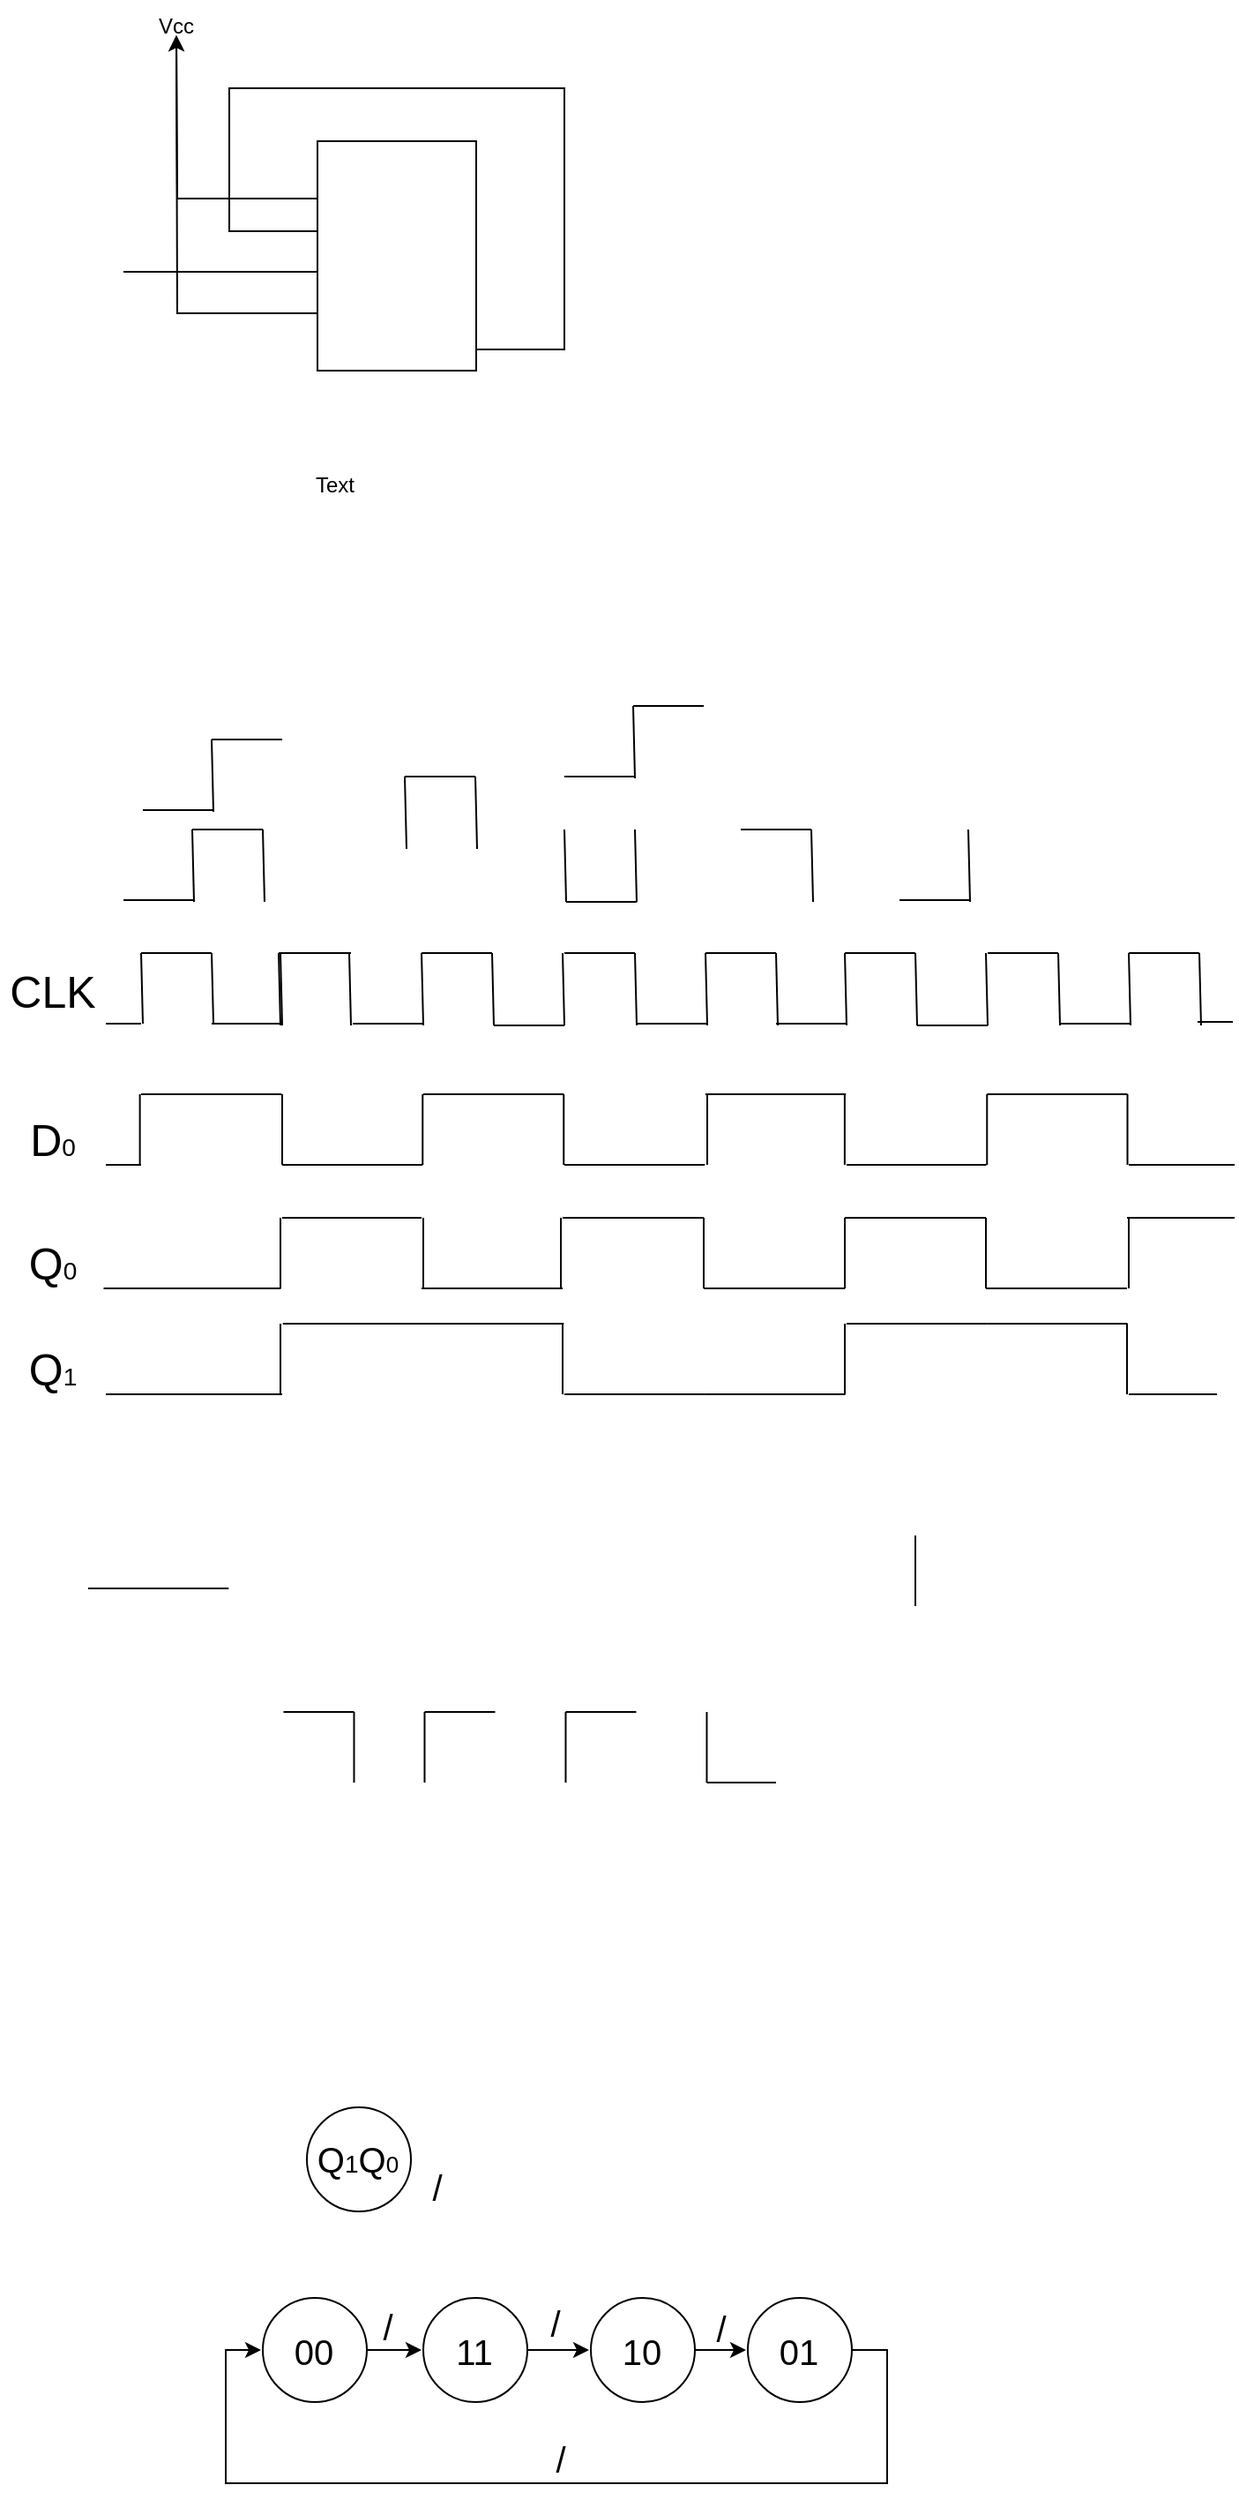 <mxfile version="22.1.4" type="device">
  <diagram name="第 1 页" id="xp-DR00jwhONTU3LRlZn">
    <mxGraphModel dx="873" dy="550" grid="0" gridSize="10" guides="0" tooltips="1" connect="1" arrows="1" fold="1" page="1" pageScale="1" pageWidth="3300" pageHeight="4681" math="0" shadow="0">
      <root>
        <mxCell id="0" />
        <mxCell id="1" parent="0" />
        <mxCell id="oi3orjpOED1Jghpx1w8p-5" style="edgeStyle=orthogonalEdgeStyle;rounded=0;orthogonalLoop=1;jettySize=auto;html=1;exitX=1;exitY=0.75;exitDx=0;exitDy=0;" edge="1" parent="1" source="oi3orjpOED1Jghpx1w8p-2">
          <mxGeometry relative="1" as="geometry">
            <mxPoint x="190" y="230" as="targetPoint" />
            <Array as="points">
              <mxPoint x="320" y="298" />
              <mxPoint x="320" y="150" />
              <mxPoint x="130" y="150" />
              <mxPoint x="130" y="231" />
            </Array>
          </mxGeometry>
        </mxCell>
        <mxCell id="oi3orjpOED1Jghpx1w8p-6" style="edgeStyle=orthogonalEdgeStyle;rounded=0;orthogonalLoop=1;jettySize=auto;html=1;exitX=0;exitY=0.25;exitDx=0;exitDy=0;" edge="1" parent="1" source="oi3orjpOED1Jghpx1w8p-2">
          <mxGeometry relative="1" as="geometry">
            <mxPoint x="100" y="120" as="targetPoint" />
          </mxGeometry>
        </mxCell>
        <mxCell id="oi3orjpOED1Jghpx1w8p-7" style="edgeStyle=orthogonalEdgeStyle;rounded=0;orthogonalLoop=1;jettySize=auto;html=1;exitX=0;exitY=0.75;exitDx=0;exitDy=0;" edge="1" parent="1" source="oi3orjpOED1Jghpx1w8p-2">
          <mxGeometry relative="1" as="geometry">
            <mxPoint x="100" y="120" as="targetPoint" />
          </mxGeometry>
        </mxCell>
        <mxCell id="oi3orjpOED1Jghpx1w8p-2" value="" style="rounded=0;whiteSpace=wrap;html=1;" vertex="1" parent="1">
          <mxGeometry x="180" y="180" width="90" height="130" as="geometry" />
        </mxCell>
        <mxCell id="oi3orjpOED1Jghpx1w8p-8" value="" style="endArrow=none;html=1;rounded=0;" edge="1" parent="1">
          <mxGeometry width="50" height="50" relative="1" as="geometry">
            <mxPoint x="70" y="254" as="sourcePoint" />
            <mxPoint x="180" y="254" as="targetPoint" />
          </mxGeometry>
        </mxCell>
        <mxCell id="oi3orjpOED1Jghpx1w8p-9" value="Vcc" style="text;html=1;strokeColor=none;fillColor=none;align=center;verticalAlign=middle;whiteSpace=wrap;rounded=0;" vertex="1" parent="1">
          <mxGeometry x="70" y="100" width="60" height="30" as="geometry" />
        </mxCell>
        <mxCell id="oi3orjpOED1Jghpx1w8p-10" value="Text" style="text;html=1;strokeColor=none;fillColor=none;align=center;verticalAlign=middle;whiteSpace=wrap;rounded=0;" vertex="1" parent="1">
          <mxGeometry x="160" y="360" width="60" height="30" as="geometry" />
        </mxCell>
        <mxCell id="oi3orjpOED1Jghpx1w8p-11" value="" style="endArrow=none;html=1;rounded=0;" edge="1" parent="1">
          <mxGeometry width="50" height="50" relative="1" as="geometry">
            <mxPoint x="70" y="610" as="sourcePoint" />
            <mxPoint x="110" y="610" as="targetPoint" />
          </mxGeometry>
        </mxCell>
        <mxCell id="oi3orjpOED1Jghpx1w8p-12" value="" style="endArrow=none;html=1;rounded=0;" edge="1" parent="1">
          <mxGeometry width="50" height="50" relative="1" as="geometry">
            <mxPoint x="109" y="570" as="sourcePoint" />
            <mxPoint x="149" y="570" as="targetPoint" />
          </mxGeometry>
        </mxCell>
        <mxCell id="oi3orjpOED1Jghpx1w8p-13" value="" style="endArrow=none;html=1;rounded=0;" edge="1" parent="1">
          <mxGeometry width="50" height="50" relative="1" as="geometry">
            <mxPoint x="109" y="570" as="sourcePoint" />
            <mxPoint x="110" y="611" as="targetPoint" />
          </mxGeometry>
        </mxCell>
        <mxCell id="oi3orjpOED1Jghpx1w8p-14" value="" style="endArrow=none;html=1;rounded=0;" edge="1" parent="1">
          <mxGeometry width="50" height="50" relative="1" as="geometry">
            <mxPoint x="81" y="559" as="sourcePoint" />
            <mxPoint x="121" y="559" as="targetPoint" />
          </mxGeometry>
        </mxCell>
        <mxCell id="oi3orjpOED1Jghpx1w8p-15" value="" style="endArrow=none;html=1;rounded=0;" edge="1" parent="1">
          <mxGeometry width="50" height="50" relative="1" as="geometry">
            <mxPoint x="120" y="519" as="sourcePoint" />
            <mxPoint x="160" y="519" as="targetPoint" />
          </mxGeometry>
        </mxCell>
        <mxCell id="oi3orjpOED1Jghpx1w8p-16" value="" style="endArrow=none;html=1;rounded=0;" edge="1" parent="1">
          <mxGeometry width="50" height="50" relative="1" as="geometry">
            <mxPoint x="120" y="519" as="sourcePoint" />
            <mxPoint x="121" y="560" as="targetPoint" />
          </mxGeometry>
        </mxCell>
        <mxCell id="oi3orjpOED1Jghpx1w8p-20" value="" style="group" vertex="1" connectable="0" parent="1">
          <mxGeometry x="120" y="640" width="79" height="41" as="geometry" />
        </mxCell>
        <mxCell id="oi3orjpOED1Jghpx1w8p-17" value="" style="endArrow=none;html=1;rounded=0;" edge="1" parent="oi3orjpOED1Jghpx1w8p-20">
          <mxGeometry width="50" height="50" relative="1" as="geometry">
            <mxPoint y="40" as="sourcePoint" />
            <mxPoint x="40" y="40" as="targetPoint" />
          </mxGeometry>
        </mxCell>
        <mxCell id="oi3orjpOED1Jghpx1w8p-18" value="" style="endArrow=none;html=1;rounded=0;" edge="1" parent="oi3orjpOED1Jghpx1w8p-20">
          <mxGeometry width="50" height="50" relative="1" as="geometry">
            <mxPoint x="39" as="sourcePoint" />
            <mxPoint x="79" as="targetPoint" />
          </mxGeometry>
        </mxCell>
        <mxCell id="oi3orjpOED1Jghpx1w8p-19" value="" style="endArrow=none;html=1;rounded=0;" edge="1" parent="oi3orjpOED1Jghpx1w8p-20">
          <mxGeometry width="50" height="50" relative="1" as="geometry">
            <mxPoint x="39" as="sourcePoint" />
            <mxPoint x="40" y="41" as="targetPoint" />
          </mxGeometry>
        </mxCell>
        <mxCell id="oi3orjpOED1Jghpx1w8p-29" value="" style="group" vertex="1" connectable="0" parent="oi3orjpOED1Jghpx1w8p-20">
          <mxGeometry x="38" width="41" height="41" as="geometry" />
        </mxCell>
        <mxCell id="oi3orjpOED1Jghpx1w8p-26" value="" style="endArrow=none;html=1;rounded=0;" edge="1" parent="oi3orjpOED1Jghpx1w8p-29">
          <mxGeometry width="50" height="50" relative="1" as="geometry">
            <mxPoint as="sourcePoint" />
            <mxPoint x="40" as="targetPoint" />
          </mxGeometry>
        </mxCell>
        <mxCell id="oi3orjpOED1Jghpx1w8p-27" value="" style="endArrow=none;html=1;rounded=0;" edge="1" parent="oi3orjpOED1Jghpx1w8p-29">
          <mxGeometry width="50" height="50" relative="1" as="geometry">
            <mxPoint as="sourcePoint" />
            <mxPoint x="1" y="41" as="targetPoint" />
          </mxGeometry>
        </mxCell>
        <mxCell id="oi3orjpOED1Jghpx1w8p-28" value="" style="endArrow=none;html=1;rounded=0;" edge="1" parent="oi3orjpOED1Jghpx1w8p-29">
          <mxGeometry width="50" height="50" relative="1" as="geometry">
            <mxPoint x="40" as="sourcePoint" />
            <mxPoint x="41" y="41" as="targetPoint" />
          </mxGeometry>
        </mxCell>
        <mxCell id="oi3orjpOED1Jghpx1w8p-21" value="" style="group" vertex="1" connectable="0" parent="1">
          <mxGeometry x="320" y="500" width="79" height="41" as="geometry" />
        </mxCell>
        <mxCell id="oi3orjpOED1Jghpx1w8p-22" value="" style="endArrow=none;html=1;rounded=0;" edge="1" parent="oi3orjpOED1Jghpx1w8p-21">
          <mxGeometry width="50" height="50" relative="1" as="geometry">
            <mxPoint y="40" as="sourcePoint" />
            <mxPoint x="40" y="40" as="targetPoint" />
          </mxGeometry>
        </mxCell>
        <mxCell id="oi3orjpOED1Jghpx1w8p-23" value="" style="endArrow=none;html=1;rounded=0;" edge="1" parent="oi3orjpOED1Jghpx1w8p-21">
          <mxGeometry width="50" height="50" relative="1" as="geometry">
            <mxPoint x="39" as="sourcePoint" />
            <mxPoint x="79" as="targetPoint" />
          </mxGeometry>
        </mxCell>
        <mxCell id="oi3orjpOED1Jghpx1w8p-24" value="" style="endArrow=none;html=1;rounded=0;" edge="1" parent="oi3orjpOED1Jghpx1w8p-21">
          <mxGeometry width="50" height="50" relative="1" as="geometry">
            <mxPoint x="39" as="sourcePoint" />
            <mxPoint x="40" y="41" as="targetPoint" />
          </mxGeometry>
        </mxCell>
        <mxCell id="oi3orjpOED1Jghpx1w8p-25" value="" style="endArrow=none;html=1;rounded=0;" edge="1" parent="1">
          <mxGeometry width="50" height="50" relative="1" as="geometry">
            <mxPoint x="149" y="570" as="sourcePoint" />
            <mxPoint x="150" y="611" as="targetPoint" />
          </mxGeometry>
        </mxCell>
        <mxCell id="oi3orjpOED1Jghpx1w8p-33" value="" style="group" vertex="1" connectable="0" parent="1">
          <mxGeometry x="229.5" y="540" width="41" height="41" as="geometry" />
        </mxCell>
        <mxCell id="oi3orjpOED1Jghpx1w8p-30" value="" style="endArrow=none;html=1;rounded=0;" edge="1" parent="oi3orjpOED1Jghpx1w8p-33">
          <mxGeometry width="50" height="50" relative="1" as="geometry">
            <mxPoint as="sourcePoint" />
            <mxPoint x="40" as="targetPoint" />
          </mxGeometry>
        </mxCell>
        <mxCell id="oi3orjpOED1Jghpx1w8p-31" value="" style="endArrow=none;html=1;rounded=0;" edge="1" parent="oi3orjpOED1Jghpx1w8p-33">
          <mxGeometry width="50" height="50" relative="1" as="geometry">
            <mxPoint as="sourcePoint" />
            <mxPoint x="1" y="41" as="targetPoint" />
          </mxGeometry>
        </mxCell>
        <mxCell id="oi3orjpOED1Jghpx1w8p-32" value="" style="endArrow=none;html=1;rounded=0;" edge="1" parent="oi3orjpOED1Jghpx1w8p-33">
          <mxGeometry width="50" height="50" relative="1" as="geometry">
            <mxPoint x="40" as="sourcePoint" />
            <mxPoint x="41" y="41" as="targetPoint" />
          </mxGeometry>
        </mxCell>
        <mxCell id="oi3orjpOED1Jghpx1w8p-34" value="" style="group;rotation=-180;" vertex="1" connectable="0" parent="1">
          <mxGeometry x="320" y="570" width="41" height="41" as="geometry" />
        </mxCell>
        <mxCell id="oi3orjpOED1Jghpx1w8p-35" value="" style="endArrow=none;html=1;rounded=0;" edge="1" parent="oi3orjpOED1Jghpx1w8p-34">
          <mxGeometry width="50" height="50" relative="1" as="geometry">
            <mxPoint x="41" y="41" as="sourcePoint" />
            <mxPoint x="1" y="41" as="targetPoint" />
          </mxGeometry>
        </mxCell>
        <mxCell id="oi3orjpOED1Jghpx1w8p-36" value="" style="endArrow=none;html=1;rounded=0;" edge="1" parent="oi3orjpOED1Jghpx1w8p-34">
          <mxGeometry width="50" height="50" relative="1" as="geometry">
            <mxPoint x="41" y="41" as="sourcePoint" />
            <mxPoint x="40" as="targetPoint" />
          </mxGeometry>
        </mxCell>
        <mxCell id="oi3orjpOED1Jghpx1w8p-37" value="" style="endArrow=none;html=1;rounded=0;" edge="1" parent="oi3orjpOED1Jghpx1w8p-34">
          <mxGeometry width="50" height="50" relative="1" as="geometry">
            <mxPoint x="1" y="41" as="sourcePoint" />
            <mxPoint as="targetPoint" />
          </mxGeometry>
        </mxCell>
        <mxCell id="oi3orjpOED1Jghpx1w8p-38" value="" style="group" vertex="1" connectable="0" parent="1">
          <mxGeometry x="200" y="640" width="79" height="41" as="geometry" />
        </mxCell>
        <mxCell id="oi3orjpOED1Jghpx1w8p-39" value="" style="endArrow=none;html=1;rounded=0;" edge="1" parent="oi3orjpOED1Jghpx1w8p-38">
          <mxGeometry width="50" height="50" relative="1" as="geometry">
            <mxPoint y="40" as="sourcePoint" />
            <mxPoint x="40" y="40" as="targetPoint" />
          </mxGeometry>
        </mxCell>
        <mxCell id="oi3orjpOED1Jghpx1w8p-40" value="" style="endArrow=none;html=1;rounded=0;" edge="1" parent="oi3orjpOED1Jghpx1w8p-38">
          <mxGeometry width="50" height="50" relative="1" as="geometry">
            <mxPoint x="39" as="sourcePoint" />
            <mxPoint x="79" as="targetPoint" />
          </mxGeometry>
        </mxCell>
        <mxCell id="oi3orjpOED1Jghpx1w8p-41" value="" style="endArrow=none;html=1;rounded=0;" edge="1" parent="oi3orjpOED1Jghpx1w8p-38">
          <mxGeometry width="50" height="50" relative="1" as="geometry">
            <mxPoint x="39" as="sourcePoint" />
            <mxPoint x="40" y="41" as="targetPoint" />
          </mxGeometry>
        </mxCell>
        <mxCell id="oi3orjpOED1Jghpx1w8p-42" value="" style="group;rotation=-180;" vertex="1" connectable="0" parent="1">
          <mxGeometry x="279" y="640" width="41" height="41" as="geometry" />
        </mxCell>
        <mxCell id="oi3orjpOED1Jghpx1w8p-43" value="" style="endArrow=none;html=1;rounded=0;" edge="1" parent="oi3orjpOED1Jghpx1w8p-42">
          <mxGeometry width="50" height="50" relative="1" as="geometry">
            <mxPoint x="41" y="41" as="sourcePoint" />
            <mxPoint x="1" y="41" as="targetPoint" />
          </mxGeometry>
        </mxCell>
        <mxCell id="oi3orjpOED1Jghpx1w8p-44" value="" style="endArrow=none;html=1;rounded=0;" edge="1" parent="oi3orjpOED1Jghpx1w8p-42">
          <mxGeometry width="50" height="50" relative="1" as="geometry">
            <mxPoint x="41" y="41" as="sourcePoint" />
            <mxPoint x="40" as="targetPoint" />
          </mxGeometry>
        </mxCell>
        <mxCell id="oi3orjpOED1Jghpx1w8p-45" value="" style="endArrow=none;html=1;rounded=0;" edge="1" parent="oi3orjpOED1Jghpx1w8p-42">
          <mxGeometry width="50" height="50" relative="1" as="geometry">
            <mxPoint x="1" y="41" as="sourcePoint" />
            <mxPoint as="targetPoint" />
          </mxGeometry>
        </mxCell>
        <mxCell id="oi3orjpOED1Jghpx1w8p-48" value="" style="group" vertex="1" connectable="0" parent="1">
          <mxGeometry x="420" y="570" width="41" height="41" as="geometry" />
        </mxCell>
        <mxCell id="oi3orjpOED1Jghpx1w8p-46" value="" style="endArrow=none;html=1;rounded=0;" edge="1" parent="oi3orjpOED1Jghpx1w8p-48">
          <mxGeometry width="50" height="50" relative="1" as="geometry">
            <mxPoint as="sourcePoint" />
            <mxPoint x="40" as="targetPoint" />
          </mxGeometry>
        </mxCell>
        <mxCell id="oi3orjpOED1Jghpx1w8p-47" value="" style="endArrow=none;html=1;rounded=0;" edge="1" parent="oi3orjpOED1Jghpx1w8p-48">
          <mxGeometry width="50" height="50" relative="1" as="geometry">
            <mxPoint x="40" as="sourcePoint" />
            <mxPoint x="41" y="41" as="targetPoint" />
          </mxGeometry>
        </mxCell>
        <mxCell id="oi3orjpOED1Jghpx1w8p-49" value="" style="group" vertex="1" connectable="0" parent="1">
          <mxGeometry x="320" y="640" width="41" height="41" as="geometry" />
        </mxCell>
        <mxCell id="oi3orjpOED1Jghpx1w8p-50" value="" style="endArrow=none;html=1;rounded=0;" edge="1" parent="oi3orjpOED1Jghpx1w8p-49">
          <mxGeometry width="50" height="50" relative="1" as="geometry">
            <mxPoint as="sourcePoint" />
            <mxPoint x="40" as="targetPoint" />
          </mxGeometry>
        </mxCell>
        <mxCell id="oi3orjpOED1Jghpx1w8p-51" value="" style="endArrow=none;html=1;rounded=0;" edge="1" parent="oi3orjpOED1Jghpx1w8p-49">
          <mxGeometry width="50" height="50" relative="1" as="geometry">
            <mxPoint x="40" as="sourcePoint" />
            <mxPoint x="41" y="41" as="targetPoint" />
          </mxGeometry>
        </mxCell>
        <mxCell id="oi3orjpOED1Jghpx1w8p-54" value="" style="group" vertex="1" connectable="0" parent="1">
          <mxGeometry x="361" y="640" width="40" height="41" as="geometry" />
        </mxCell>
        <mxCell id="oi3orjpOED1Jghpx1w8p-52" value="" style="endArrow=none;html=1;rounded=0;" edge="1" parent="oi3orjpOED1Jghpx1w8p-54">
          <mxGeometry width="50" height="50" relative="1" as="geometry">
            <mxPoint y="40" as="sourcePoint" />
            <mxPoint x="40" y="40" as="targetPoint" />
          </mxGeometry>
        </mxCell>
        <mxCell id="oi3orjpOED1Jghpx1w8p-53" value="" style="endArrow=none;html=1;rounded=0;" edge="1" parent="oi3orjpOED1Jghpx1w8p-54">
          <mxGeometry width="50" height="50" relative="1" as="geometry">
            <mxPoint x="39" as="sourcePoint" />
            <mxPoint x="40" y="41" as="targetPoint" />
          </mxGeometry>
        </mxCell>
        <mxCell id="oi3orjpOED1Jghpx1w8p-55" value="" style="group" vertex="1" connectable="0" parent="1">
          <mxGeometry x="510" y="570" width="40" height="41" as="geometry" />
        </mxCell>
        <mxCell id="oi3orjpOED1Jghpx1w8p-56" value="" style="endArrow=none;html=1;rounded=0;" edge="1" parent="oi3orjpOED1Jghpx1w8p-55">
          <mxGeometry width="50" height="50" relative="1" as="geometry">
            <mxPoint y="40" as="sourcePoint" />
            <mxPoint x="40" y="40" as="targetPoint" />
          </mxGeometry>
        </mxCell>
        <mxCell id="oi3orjpOED1Jghpx1w8p-57" value="" style="endArrow=none;html=1;rounded=0;" edge="1" parent="oi3orjpOED1Jghpx1w8p-55">
          <mxGeometry width="50" height="50" relative="1" as="geometry">
            <mxPoint x="39" as="sourcePoint" />
            <mxPoint x="40" y="41" as="targetPoint" />
          </mxGeometry>
        </mxCell>
        <mxCell id="oi3orjpOED1Jghpx1w8p-58" value="" style="group" vertex="1" connectable="0" parent="1">
          <mxGeometry x="440" y="640" width="79" height="41" as="geometry" />
        </mxCell>
        <mxCell id="oi3orjpOED1Jghpx1w8p-59" value="" style="endArrow=none;html=1;rounded=0;" edge="1" parent="oi3orjpOED1Jghpx1w8p-58">
          <mxGeometry width="50" height="50" relative="1" as="geometry">
            <mxPoint y="40" as="sourcePoint" />
            <mxPoint x="40" y="40" as="targetPoint" />
          </mxGeometry>
        </mxCell>
        <mxCell id="oi3orjpOED1Jghpx1w8p-60" value="" style="endArrow=none;html=1;rounded=0;" edge="1" parent="oi3orjpOED1Jghpx1w8p-58">
          <mxGeometry width="50" height="50" relative="1" as="geometry">
            <mxPoint x="39" as="sourcePoint" />
            <mxPoint x="79" as="targetPoint" />
          </mxGeometry>
        </mxCell>
        <mxCell id="oi3orjpOED1Jghpx1w8p-61" value="" style="endArrow=none;html=1;rounded=0;" edge="1" parent="oi3orjpOED1Jghpx1w8p-58">
          <mxGeometry width="50" height="50" relative="1" as="geometry">
            <mxPoint x="39" as="sourcePoint" />
            <mxPoint x="40" y="41" as="targetPoint" />
          </mxGeometry>
        </mxCell>
        <mxCell id="oi3orjpOED1Jghpx1w8p-62" value="" style="group;rotation=-180;" vertex="1" connectable="0" parent="1">
          <mxGeometry x="519" y="640" width="41" height="41" as="geometry" />
        </mxCell>
        <mxCell id="oi3orjpOED1Jghpx1w8p-63" value="" style="endArrow=none;html=1;rounded=0;" edge="1" parent="oi3orjpOED1Jghpx1w8p-62">
          <mxGeometry width="50" height="50" relative="1" as="geometry">
            <mxPoint x="41" y="41" as="sourcePoint" />
            <mxPoint x="1" y="41" as="targetPoint" />
          </mxGeometry>
        </mxCell>
        <mxCell id="oi3orjpOED1Jghpx1w8p-64" value="" style="endArrow=none;html=1;rounded=0;" edge="1" parent="oi3orjpOED1Jghpx1w8p-62">
          <mxGeometry width="50" height="50" relative="1" as="geometry">
            <mxPoint x="41" y="41" as="sourcePoint" />
            <mxPoint x="40" as="targetPoint" />
          </mxGeometry>
        </mxCell>
        <mxCell id="oi3orjpOED1Jghpx1w8p-65" value="" style="endArrow=none;html=1;rounded=0;" edge="1" parent="oi3orjpOED1Jghpx1w8p-62">
          <mxGeometry width="50" height="50" relative="1" as="geometry">
            <mxPoint x="1" y="41" as="sourcePoint" />
            <mxPoint as="targetPoint" />
          </mxGeometry>
        </mxCell>
        <mxCell id="oi3orjpOED1Jghpx1w8p-66" value="" style="group" vertex="1" connectable="0" parent="1">
          <mxGeometry x="560" y="640" width="41" height="41" as="geometry" />
        </mxCell>
        <mxCell id="oi3orjpOED1Jghpx1w8p-67" value="" style="endArrow=none;html=1;rounded=0;" edge="1" parent="oi3orjpOED1Jghpx1w8p-66">
          <mxGeometry width="50" height="50" relative="1" as="geometry">
            <mxPoint as="sourcePoint" />
            <mxPoint x="40" as="targetPoint" />
          </mxGeometry>
        </mxCell>
        <mxCell id="oi3orjpOED1Jghpx1w8p-68" value="" style="endArrow=none;html=1;rounded=0;" edge="1" parent="oi3orjpOED1Jghpx1w8p-66">
          <mxGeometry width="50" height="50" relative="1" as="geometry">
            <mxPoint x="40" as="sourcePoint" />
            <mxPoint x="41" y="41" as="targetPoint" />
          </mxGeometry>
        </mxCell>
        <mxCell id="oi3orjpOED1Jghpx1w8p-69" value="" style="group" vertex="1" connectable="0" parent="1">
          <mxGeometry x="601" y="640" width="40" height="41" as="geometry" />
        </mxCell>
        <mxCell id="oi3orjpOED1Jghpx1w8p-70" value="" style="endArrow=none;html=1;rounded=0;" edge="1" parent="oi3orjpOED1Jghpx1w8p-69">
          <mxGeometry width="50" height="50" relative="1" as="geometry">
            <mxPoint y="40" as="sourcePoint" />
            <mxPoint x="40" y="40" as="targetPoint" />
          </mxGeometry>
        </mxCell>
        <mxCell id="oi3orjpOED1Jghpx1w8p-71" value="" style="endArrow=none;html=1;rounded=0;" edge="1" parent="oi3orjpOED1Jghpx1w8p-69">
          <mxGeometry width="50" height="50" relative="1" as="geometry">
            <mxPoint x="39" as="sourcePoint" />
            <mxPoint x="40" y="41" as="targetPoint" />
          </mxGeometry>
        </mxCell>
        <mxCell id="oi3orjpOED1Jghpx1w8p-72" value="" style="group" vertex="1" connectable="0" parent="1">
          <mxGeometry x="400" y="640" width="41" height="41" as="geometry" />
        </mxCell>
        <mxCell id="oi3orjpOED1Jghpx1w8p-73" value="" style="endArrow=none;html=1;rounded=0;" edge="1" parent="oi3orjpOED1Jghpx1w8p-72">
          <mxGeometry width="50" height="50" relative="1" as="geometry">
            <mxPoint as="sourcePoint" />
            <mxPoint x="40" as="targetPoint" />
          </mxGeometry>
        </mxCell>
        <mxCell id="oi3orjpOED1Jghpx1w8p-74" value="" style="endArrow=none;html=1;rounded=0;" edge="1" parent="oi3orjpOED1Jghpx1w8p-72">
          <mxGeometry width="50" height="50" relative="1" as="geometry">
            <mxPoint x="40" as="sourcePoint" />
            <mxPoint x="41" y="41" as="targetPoint" />
          </mxGeometry>
        </mxCell>
        <mxCell id="oi3orjpOED1Jghpx1w8p-75" value="" style="group" vertex="1" connectable="0" parent="1">
          <mxGeometry x="80" y="640" width="41" height="40" as="geometry" />
        </mxCell>
        <mxCell id="oi3orjpOED1Jghpx1w8p-76" value="" style="endArrow=none;html=1;rounded=0;" edge="1" parent="oi3orjpOED1Jghpx1w8p-75">
          <mxGeometry width="50" height="50" relative="1" as="geometry">
            <mxPoint as="sourcePoint" />
            <mxPoint x="40" as="targetPoint" />
          </mxGeometry>
        </mxCell>
        <mxCell id="oi3orjpOED1Jghpx1w8p-77" value="" style="endArrow=none;html=1;rounded=0;" edge="1" parent="oi3orjpOED1Jghpx1w8p-75">
          <mxGeometry width="50" height="50" relative="1" as="geometry">
            <mxPoint as="sourcePoint" />
            <mxPoint x="1" y="40" as="targetPoint" />
          </mxGeometry>
        </mxCell>
        <mxCell id="oi3orjpOED1Jghpx1w8p-78" value="" style="endArrow=none;html=1;rounded=0;" edge="1" parent="oi3orjpOED1Jghpx1w8p-75">
          <mxGeometry width="50" height="50" relative="1" as="geometry">
            <mxPoint x="40" as="sourcePoint" />
            <mxPoint x="41" y="40" as="targetPoint" />
          </mxGeometry>
        </mxCell>
        <mxCell id="oi3orjpOED1Jghpx1w8p-79" value="" style="group" vertex="1" connectable="0" parent="1">
          <mxGeometry x="640" y="640" width="41" height="41" as="geometry" />
        </mxCell>
        <mxCell id="oi3orjpOED1Jghpx1w8p-80" value="" style="endArrow=none;html=1;rounded=0;" edge="1" parent="oi3orjpOED1Jghpx1w8p-79">
          <mxGeometry width="50" height="50" relative="1" as="geometry">
            <mxPoint as="sourcePoint" />
            <mxPoint x="40" as="targetPoint" />
          </mxGeometry>
        </mxCell>
        <mxCell id="oi3orjpOED1Jghpx1w8p-81" value="" style="endArrow=none;html=1;rounded=0;" edge="1" parent="oi3orjpOED1Jghpx1w8p-79">
          <mxGeometry width="50" height="50" relative="1" as="geometry">
            <mxPoint x="40" as="sourcePoint" />
            <mxPoint x="41" y="41" as="targetPoint" />
          </mxGeometry>
        </mxCell>
        <mxCell id="oi3orjpOED1Jghpx1w8p-82" value="" style="endArrow=none;html=1;rounded=0;" edge="1" parent="1">
          <mxGeometry width="50" height="50" relative="1" as="geometry">
            <mxPoint x="60" y="680" as="sourcePoint" />
            <mxPoint x="80" y="680" as="targetPoint" />
          </mxGeometry>
        </mxCell>
        <mxCell id="oi3orjpOED1Jghpx1w8p-83" value="" style="endArrow=none;html=1;rounded=0;" edge="1" parent="1">
          <mxGeometry width="50" height="50" relative="1" as="geometry">
            <mxPoint x="160.74" y="1070" as="sourcePoint" />
            <mxPoint x="200.74" y="1070" as="targetPoint" />
          </mxGeometry>
        </mxCell>
        <mxCell id="oi3orjpOED1Jghpx1w8p-84" value="" style="endArrow=none;html=1;rounded=0;" edge="1" parent="1">
          <mxGeometry width="50" height="50" relative="1" as="geometry">
            <mxPoint x="240.74" y="1070" as="sourcePoint" />
            <mxPoint x="280.74" y="1070" as="targetPoint" />
          </mxGeometry>
        </mxCell>
        <mxCell id="oi3orjpOED1Jghpx1w8p-85" value="" style="endArrow=none;html=1;rounded=0;" edge="1" parent="1">
          <mxGeometry width="50" height="50" relative="1" as="geometry">
            <mxPoint x="320.74" y="1070" as="sourcePoint" />
            <mxPoint x="360.74" y="1070" as="targetPoint" />
          </mxGeometry>
        </mxCell>
        <mxCell id="oi3orjpOED1Jghpx1w8p-86" value="" style="endArrow=none;html=1;rounded=0;" edge="1" parent="1">
          <mxGeometry width="50" height="50" relative="1" as="geometry">
            <mxPoint x="400.74" y="1070" as="sourcePoint" />
            <mxPoint x="400.74" y="1110" as="targetPoint" />
          </mxGeometry>
        </mxCell>
        <mxCell id="oi3orjpOED1Jghpx1w8p-87" value="" style="endArrow=none;html=1;rounded=0;" edge="1" parent="1">
          <mxGeometry width="50" height="50" relative="1" as="geometry">
            <mxPoint x="320.74" y="1070" as="sourcePoint" />
            <mxPoint x="320.74" y="1110" as="targetPoint" />
          </mxGeometry>
        </mxCell>
        <mxCell id="oi3orjpOED1Jghpx1w8p-88" value="" style="endArrow=none;html=1;rounded=0;" edge="1" parent="1">
          <mxGeometry width="50" height="50" relative="1" as="geometry">
            <mxPoint x="240.74" y="1070" as="sourcePoint" />
            <mxPoint x="240.74" y="1110" as="targetPoint" />
          </mxGeometry>
        </mxCell>
        <mxCell id="oi3orjpOED1Jghpx1w8p-89" value="" style="endArrow=none;html=1;rounded=0;" edge="1" parent="1">
          <mxGeometry width="50" height="50" relative="1" as="geometry">
            <mxPoint x="200.74" y="1070" as="sourcePoint" />
            <mxPoint x="200.74" y="1110" as="targetPoint" />
          </mxGeometry>
        </mxCell>
        <mxCell id="oi3orjpOED1Jghpx1w8p-90" value="" style="endArrow=none;html=1;rounded=0;" edge="1" parent="1">
          <mxGeometry width="50" height="50" relative="1" as="geometry">
            <mxPoint x="400.74" y="1110" as="sourcePoint" />
            <mxPoint x="440" y="1110" as="targetPoint" />
          </mxGeometry>
        </mxCell>
        <mxCell id="oi3orjpOED1Jghpx1w8p-94" value="" style="group" vertex="1" connectable="0" parent="1">
          <mxGeometry x="80" y="720" width="79.63" as="geometry" />
        </mxCell>
        <mxCell id="oi3orjpOED1Jghpx1w8p-91" value="" style="endArrow=none;html=1;rounded=0;" edge="1" parent="oi3orjpOED1Jghpx1w8p-94">
          <mxGeometry width="50" height="50" relative="1" as="geometry">
            <mxPoint as="sourcePoint" />
            <mxPoint x="39.26" as="targetPoint" />
          </mxGeometry>
        </mxCell>
        <mxCell id="oi3orjpOED1Jghpx1w8p-92" value="" style="endArrow=none;html=1;rounded=0;" edge="1" parent="oi3orjpOED1Jghpx1w8p-94">
          <mxGeometry width="50" height="50" relative="1" as="geometry">
            <mxPoint x="40.37" as="sourcePoint" />
            <mxPoint x="79.63" as="targetPoint" />
          </mxGeometry>
        </mxCell>
        <mxCell id="oi3orjpOED1Jghpx1w8p-93" value="" style="endArrow=none;html=1;rounded=0;" edge="1" parent="oi3orjpOED1Jghpx1w8p-94">
          <mxGeometry width="50" height="50" relative="1" as="geometry">
            <mxPoint x="10.37" as="sourcePoint" />
            <mxPoint x="49.63" as="targetPoint" />
          </mxGeometry>
        </mxCell>
        <mxCell id="oi3orjpOED1Jghpx1w8p-95" value="" style="endArrow=none;html=1;rounded=0;" edge="1" parent="1">
          <mxGeometry width="50" height="50" relative="1" as="geometry">
            <mxPoint x="60" y="760" as="sourcePoint" />
            <mxPoint x="80" y="760" as="targetPoint" />
          </mxGeometry>
        </mxCell>
        <mxCell id="oi3orjpOED1Jghpx1w8p-96" value="" style="group" vertex="1" connectable="0" parent="1">
          <mxGeometry x="50" y="1000" width="79.63" as="geometry" />
        </mxCell>
        <mxCell id="oi3orjpOED1Jghpx1w8p-97" value="" style="endArrow=none;html=1;rounded=0;" edge="1" parent="oi3orjpOED1Jghpx1w8p-96">
          <mxGeometry width="50" height="50" relative="1" as="geometry">
            <mxPoint as="sourcePoint" />
            <mxPoint x="39.26" as="targetPoint" />
          </mxGeometry>
        </mxCell>
        <mxCell id="oi3orjpOED1Jghpx1w8p-98" value="" style="endArrow=none;html=1;rounded=0;" edge="1" parent="oi3orjpOED1Jghpx1w8p-96">
          <mxGeometry width="50" height="50" relative="1" as="geometry">
            <mxPoint x="40.37" as="sourcePoint" />
            <mxPoint x="79.63" as="targetPoint" />
          </mxGeometry>
        </mxCell>
        <mxCell id="oi3orjpOED1Jghpx1w8p-99" value="" style="endArrow=none;html=1;rounded=0;" edge="1" parent="oi3orjpOED1Jghpx1w8p-96">
          <mxGeometry width="50" height="50" relative="1" as="geometry">
            <mxPoint x="10.37" as="sourcePoint" />
            <mxPoint x="49.63" as="targetPoint" />
          </mxGeometry>
        </mxCell>
        <mxCell id="oi3orjpOED1Jghpx1w8p-100" value="" style="group" vertex="1" connectable="0" parent="1">
          <mxGeometry x="160" y="760" width="79.63" as="geometry" />
        </mxCell>
        <mxCell id="oi3orjpOED1Jghpx1w8p-101" value="" style="endArrow=none;html=1;rounded=0;" edge="1" parent="oi3orjpOED1Jghpx1w8p-100">
          <mxGeometry width="50" height="50" relative="1" as="geometry">
            <mxPoint as="sourcePoint" />
            <mxPoint x="39.26" as="targetPoint" />
          </mxGeometry>
        </mxCell>
        <mxCell id="oi3orjpOED1Jghpx1w8p-102" value="" style="endArrow=none;html=1;rounded=0;" edge="1" parent="oi3orjpOED1Jghpx1w8p-100">
          <mxGeometry width="50" height="50" relative="1" as="geometry">
            <mxPoint x="40.37" as="sourcePoint" />
            <mxPoint x="79.63" as="targetPoint" />
          </mxGeometry>
        </mxCell>
        <mxCell id="oi3orjpOED1Jghpx1w8p-103" value="" style="endArrow=none;html=1;rounded=0;" edge="1" parent="oi3orjpOED1Jghpx1w8p-100">
          <mxGeometry width="50" height="50" relative="1" as="geometry">
            <mxPoint x="10.37" as="sourcePoint" />
            <mxPoint x="49.63" as="targetPoint" />
          </mxGeometry>
        </mxCell>
        <mxCell id="oi3orjpOED1Jghpx1w8p-104" value="" style="group" vertex="1" connectable="0" parent="1">
          <mxGeometry x="240" y="720" width="79.63" as="geometry" />
        </mxCell>
        <mxCell id="oi3orjpOED1Jghpx1w8p-105" value="" style="endArrow=none;html=1;rounded=0;" edge="1" parent="oi3orjpOED1Jghpx1w8p-104">
          <mxGeometry width="50" height="50" relative="1" as="geometry">
            <mxPoint as="sourcePoint" />
            <mxPoint x="39.26" as="targetPoint" />
          </mxGeometry>
        </mxCell>
        <mxCell id="oi3orjpOED1Jghpx1w8p-106" value="" style="endArrow=none;html=1;rounded=0;" edge="1" parent="oi3orjpOED1Jghpx1w8p-104">
          <mxGeometry width="50" height="50" relative="1" as="geometry">
            <mxPoint x="40.37" as="sourcePoint" />
            <mxPoint x="79.63" as="targetPoint" />
          </mxGeometry>
        </mxCell>
        <mxCell id="oi3orjpOED1Jghpx1w8p-107" value="" style="endArrow=none;html=1;rounded=0;" edge="1" parent="oi3orjpOED1Jghpx1w8p-104">
          <mxGeometry width="50" height="50" relative="1" as="geometry">
            <mxPoint x="10.37" as="sourcePoint" />
            <mxPoint x="49.63" as="targetPoint" />
          </mxGeometry>
        </mxCell>
        <mxCell id="oi3orjpOED1Jghpx1w8p-108" value="" style="group" vertex="1" connectable="0" parent="1">
          <mxGeometry x="320" y="760" width="79.63" as="geometry" />
        </mxCell>
        <mxCell id="oi3orjpOED1Jghpx1w8p-109" value="" style="endArrow=none;html=1;rounded=0;" edge="1" parent="oi3orjpOED1Jghpx1w8p-108">
          <mxGeometry width="50" height="50" relative="1" as="geometry">
            <mxPoint as="sourcePoint" />
            <mxPoint x="39.26" as="targetPoint" />
          </mxGeometry>
        </mxCell>
        <mxCell id="oi3orjpOED1Jghpx1w8p-110" value="" style="endArrow=none;html=1;rounded=0;" edge="1" parent="oi3orjpOED1Jghpx1w8p-108">
          <mxGeometry width="50" height="50" relative="1" as="geometry">
            <mxPoint x="40.37" as="sourcePoint" />
            <mxPoint x="79.63" as="targetPoint" />
          </mxGeometry>
        </mxCell>
        <mxCell id="oi3orjpOED1Jghpx1w8p-111" value="" style="endArrow=none;html=1;rounded=0;" edge="1" parent="oi3orjpOED1Jghpx1w8p-108">
          <mxGeometry width="50" height="50" relative="1" as="geometry">
            <mxPoint x="10.37" as="sourcePoint" />
            <mxPoint x="49.63" as="targetPoint" />
          </mxGeometry>
        </mxCell>
        <mxCell id="oi3orjpOED1Jghpx1w8p-112" value="" style="group" vertex="1" connectable="0" parent="1">
          <mxGeometry x="400" y="720" width="79.63" as="geometry" />
        </mxCell>
        <mxCell id="oi3orjpOED1Jghpx1w8p-113" value="" style="endArrow=none;html=1;rounded=0;" edge="1" parent="oi3orjpOED1Jghpx1w8p-112">
          <mxGeometry width="50" height="50" relative="1" as="geometry">
            <mxPoint as="sourcePoint" />
            <mxPoint x="39.26" as="targetPoint" />
          </mxGeometry>
        </mxCell>
        <mxCell id="oi3orjpOED1Jghpx1w8p-114" value="" style="endArrow=none;html=1;rounded=0;" edge="1" parent="oi3orjpOED1Jghpx1w8p-112">
          <mxGeometry width="50" height="50" relative="1" as="geometry">
            <mxPoint x="40.37" as="sourcePoint" />
            <mxPoint x="79.63" as="targetPoint" />
          </mxGeometry>
        </mxCell>
        <mxCell id="oi3orjpOED1Jghpx1w8p-115" value="" style="endArrow=none;html=1;rounded=0;" edge="1" parent="oi3orjpOED1Jghpx1w8p-112">
          <mxGeometry width="50" height="50" relative="1" as="geometry">
            <mxPoint x="10.37" as="sourcePoint" />
            <mxPoint x="49.63" as="targetPoint" />
          </mxGeometry>
        </mxCell>
        <mxCell id="oi3orjpOED1Jghpx1w8p-116" value="" style="endArrow=none;html=1;rounded=0;" edge="1" parent="1">
          <mxGeometry width="50" height="50" relative="1" as="geometry">
            <mxPoint x="520" y="760" as="sourcePoint" />
            <mxPoint x="559.26" y="760" as="targetPoint" />
          </mxGeometry>
        </mxCell>
        <mxCell id="oi3orjpOED1Jghpx1w8p-117" value="" style="endArrow=none;html=1;rounded=0;" edge="1" parent="1">
          <mxGeometry width="50" height="50" relative="1" as="geometry">
            <mxPoint x="480" y="760" as="sourcePoint" />
            <mxPoint x="529.26" y="760" as="targetPoint" />
          </mxGeometry>
        </mxCell>
        <mxCell id="oi3orjpOED1Jghpx1w8p-118" value="" style="group" vertex="1" connectable="0" parent="1">
          <mxGeometry x="559.63" y="720" width="79.63" as="geometry" />
        </mxCell>
        <mxCell id="oi3orjpOED1Jghpx1w8p-119" value="" style="endArrow=none;html=1;rounded=0;" edge="1" parent="oi3orjpOED1Jghpx1w8p-118">
          <mxGeometry width="50" height="50" relative="1" as="geometry">
            <mxPoint as="sourcePoint" />
            <mxPoint x="39.26" as="targetPoint" />
          </mxGeometry>
        </mxCell>
        <mxCell id="oi3orjpOED1Jghpx1w8p-120" value="" style="endArrow=none;html=1;rounded=0;" edge="1" parent="oi3orjpOED1Jghpx1w8p-118">
          <mxGeometry width="50" height="50" relative="1" as="geometry">
            <mxPoint x="40.37" as="sourcePoint" />
            <mxPoint x="79.63" as="targetPoint" />
          </mxGeometry>
        </mxCell>
        <mxCell id="oi3orjpOED1Jghpx1w8p-121" value="" style="endArrow=none;html=1;rounded=0;" edge="1" parent="oi3orjpOED1Jghpx1w8p-118">
          <mxGeometry width="50" height="50" relative="1" as="geometry">
            <mxPoint x="10.37" as="sourcePoint" />
            <mxPoint x="49.63" as="targetPoint" />
          </mxGeometry>
        </mxCell>
        <mxCell id="oi3orjpOED1Jghpx1w8p-122" value="" style="group" vertex="1" connectable="0" parent="1">
          <mxGeometry x="640" y="760" width="60" as="geometry" />
        </mxCell>
        <mxCell id="oi3orjpOED1Jghpx1w8p-123" value="" style="endArrow=none;html=1;rounded=0;" edge="1" parent="oi3orjpOED1Jghpx1w8p-122">
          <mxGeometry width="50" height="50" relative="1" as="geometry">
            <mxPoint as="sourcePoint" />
            <mxPoint x="29.582" as="targetPoint" />
          </mxGeometry>
        </mxCell>
        <mxCell id="oi3orjpOED1Jghpx1w8p-124" value="" style="endArrow=none;html=1;rounded=0;" edge="1" parent="oi3orjpOED1Jghpx1w8p-122">
          <mxGeometry width="50" height="50" relative="1" as="geometry">
            <mxPoint x="30.418" as="sourcePoint" />
            <mxPoint x="60" as="targetPoint" />
          </mxGeometry>
        </mxCell>
        <mxCell id="oi3orjpOED1Jghpx1w8p-125" value="" style="endArrow=none;html=1;rounded=0;" edge="1" parent="oi3orjpOED1Jghpx1w8p-122">
          <mxGeometry width="50" height="50" relative="1" as="geometry">
            <mxPoint x="7.814" as="sourcePoint" />
            <mxPoint x="37.395" as="targetPoint" />
          </mxGeometry>
        </mxCell>
        <mxCell id="oi3orjpOED1Jghpx1w8p-126" value="" style="endArrow=none;html=1;rounded=0;" edge="1" parent="1">
          <mxGeometry width="50" height="50" relative="1" as="geometry">
            <mxPoint x="679" y="679" as="sourcePoint" />
            <mxPoint x="699" y="679" as="targetPoint" />
          </mxGeometry>
        </mxCell>
        <mxCell id="oi3orjpOED1Jghpx1w8p-128" value="" style="endArrow=none;html=1;rounded=0;" edge="1" parent="1">
          <mxGeometry width="50" height="50" relative="1" as="geometry">
            <mxPoint x="519" y="1010" as="sourcePoint" />
            <mxPoint x="519" y="970" as="targetPoint" />
          </mxGeometry>
        </mxCell>
        <mxCell id="oi3orjpOED1Jghpx1w8p-129" value="" style="endArrow=none;html=1;rounded=0;" edge="1" parent="1">
          <mxGeometry width="50" height="50" relative="1" as="geometry">
            <mxPoint x="639.26" y="760" as="sourcePoint" />
            <mxPoint x="639.26" y="720" as="targetPoint" />
          </mxGeometry>
        </mxCell>
        <mxCell id="oi3orjpOED1Jghpx1w8p-130" value="" style="endArrow=none;html=1;rounded=0;" edge="1" parent="1">
          <mxGeometry width="50" height="50" relative="1" as="geometry">
            <mxPoint x="559.63" y="760" as="sourcePoint" />
            <mxPoint x="559.63" y="720" as="targetPoint" />
          </mxGeometry>
        </mxCell>
        <mxCell id="oi3orjpOED1Jghpx1w8p-131" value="" style="endArrow=none;html=1;rounded=0;" edge="1" parent="1">
          <mxGeometry width="50" height="50" relative="1" as="geometry">
            <mxPoint x="478.94" y="760" as="sourcePoint" />
            <mxPoint x="478.94" y="720" as="targetPoint" />
          </mxGeometry>
        </mxCell>
        <mxCell id="oi3orjpOED1Jghpx1w8p-132" value="" style="endArrow=none;html=1;rounded=0;" edge="1" parent="1">
          <mxGeometry width="50" height="50" relative="1" as="geometry">
            <mxPoint x="401" y="760" as="sourcePoint" />
            <mxPoint x="401" y="720" as="targetPoint" />
          </mxGeometry>
        </mxCell>
        <mxCell id="oi3orjpOED1Jghpx1w8p-133" value="" style="endArrow=none;html=1;rounded=0;" edge="1" parent="1">
          <mxGeometry width="50" height="50" relative="1" as="geometry">
            <mxPoint x="319.63" y="760" as="sourcePoint" />
            <mxPoint x="319.63" y="720" as="targetPoint" />
          </mxGeometry>
        </mxCell>
        <mxCell id="oi3orjpOED1Jghpx1w8p-134" value="" style="endArrow=none;html=1;rounded=0;" edge="1" parent="1">
          <mxGeometry width="50" height="50" relative="1" as="geometry">
            <mxPoint x="239.63" y="760" as="sourcePoint" />
            <mxPoint x="239.63" y="720" as="targetPoint" />
          </mxGeometry>
        </mxCell>
        <mxCell id="oi3orjpOED1Jghpx1w8p-135" value="" style="endArrow=none;html=1;rounded=0;" edge="1" parent="1">
          <mxGeometry width="50" height="50" relative="1" as="geometry">
            <mxPoint x="160" y="760" as="sourcePoint" />
            <mxPoint x="160" y="720" as="targetPoint" />
          </mxGeometry>
        </mxCell>
        <mxCell id="oi3orjpOED1Jghpx1w8p-136" value="" style="endArrow=none;html=1;rounded=0;" edge="1" parent="1">
          <mxGeometry width="50" height="50" relative="1" as="geometry">
            <mxPoint x="79.31" y="760" as="sourcePoint" />
            <mxPoint x="79.31" y="720" as="targetPoint" />
          </mxGeometry>
        </mxCell>
        <mxCell id="oi3orjpOED1Jghpx1w8p-137" value="" style="group;rotation=-180;" vertex="1" connectable="0" parent="1">
          <mxGeometry x="559" y="830" width="79.63" as="geometry" />
        </mxCell>
        <mxCell id="oi3orjpOED1Jghpx1w8p-138" value="" style="endArrow=none;html=1;rounded=0;" edge="1" parent="oi3orjpOED1Jghpx1w8p-137">
          <mxGeometry width="50" height="50" relative="1" as="geometry">
            <mxPoint x="80" as="sourcePoint" />
            <mxPoint x="40" as="targetPoint" />
          </mxGeometry>
        </mxCell>
        <mxCell id="oi3orjpOED1Jghpx1w8p-139" value="" style="endArrow=none;html=1;rounded=0;" edge="1" parent="oi3orjpOED1Jghpx1w8p-137">
          <mxGeometry width="50" height="50" relative="1" as="geometry">
            <mxPoint x="39" as="sourcePoint" />
            <mxPoint as="targetPoint" />
          </mxGeometry>
        </mxCell>
        <mxCell id="oi3orjpOED1Jghpx1w8p-140" value="" style="endArrow=none;html=1;rounded=0;" edge="1" parent="oi3orjpOED1Jghpx1w8p-137">
          <mxGeometry width="50" height="50" relative="1" as="geometry">
            <mxPoint x="69" as="sourcePoint" />
            <mxPoint x="30" as="targetPoint" />
          </mxGeometry>
        </mxCell>
        <mxCell id="oi3orjpOED1Jghpx1w8p-141" value="" style="endArrow=none;html=1;rounded=0;" edge="1" parent="1">
          <mxGeometry width="50" height="50" relative="1" as="geometry">
            <mxPoint x="700" y="790" as="sourcePoint" />
            <mxPoint x="639" y="790" as="targetPoint" />
          </mxGeometry>
        </mxCell>
        <mxCell id="oi3orjpOED1Jghpx1w8p-142" value="" style="group;rotation=-180;" vertex="1" connectable="0" parent="1">
          <mxGeometry x="479" y="790" width="79.63" as="geometry" />
        </mxCell>
        <mxCell id="oi3orjpOED1Jghpx1w8p-143" value="" style="endArrow=none;html=1;rounded=0;" edge="1" parent="oi3orjpOED1Jghpx1w8p-142">
          <mxGeometry width="50" height="50" relative="1" as="geometry">
            <mxPoint x="80" as="sourcePoint" />
            <mxPoint x="40" as="targetPoint" />
          </mxGeometry>
        </mxCell>
        <mxCell id="oi3orjpOED1Jghpx1w8p-144" value="" style="endArrow=none;html=1;rounded=0;" edge="1" parent="oi3orjpOED1Jghpx1w8p-142">
          <mxGeometry width="50" height="50" relative="1" as="geometry">
            <mxPoint x="39" as="sourcePoint" />
            <mxPoint as="targetPoint" />
          </mxGeometry>
        </mxCell>
        <mxCell id="oi3orjpOED1Jghpx1w8p-145" value="" style="endArrow=none;html=1;rounded=0;" edge="1" parent="oi3orjpOED1Jghpx1w8p-142">
          <mxGeometry width="50" height="50" relative="1" as="geometry">
            <mxPoint x="69" as="sourcePoint" />
            <mxPoint x="30" as="targetPoint" />
          </mxGeometry>
        </mxCell>
        <mxCell id="oi3orjpOED1Jghpx1w8p-146" value="" style="group;rotation=-180;" vertex="1" connectable="0" parent="1">
          <mxGeometry x="399" y="830" width="79.63" as="geometry" />
        </mxCell>
        <mxCell id="oi3orjpOED1Jghpx1w8p-147" value="" style="endArrow=none;html=1;rounded=0;" edge="1" parent="oi3orjpOED1Jghpx1w8p-146">
          <mxGeometry width="50" height="50" relative="1" as="geometry">
            <mxPoint x="80" as="sourcePoint" />
            <mxPoint x="40" as="targetPoint" />
          </mxGeometry>
        </mxCell>
        <mxCell id="oi3orjpOED1Jghpx1w8p-148" value="" style="endArrow=none;html=1;rounded=0;" edge="1" parent="oi3orjpOED1Jghpx1w8p-146">
          <mxGeometry width="50" height="50" relative="1" as="geometry">
            <mxPoint x="39" as="sourcePoint" />
            <mxPoint as="targetPoint" />
          </mxGeometry>
        </mxCell>
        <mxCell id="oi3orjpOED1Jghpx1w8p-149" value="" style="endArrow=none;html=1;rounded=0;" edge="1" parent="oi3orjpOED1Jghpx1w8p-146">
          <mxGeometry width="50" height="50" relative="1" as="geometry">
            <mxPoint x="69" as="sourcePoint" />
            <mxPoint x="30" as="targetPoint" />
          </mxGeometry>
        </mxCell>
        <mxCell id="oi3orjpOED1Jghpx1w8p-150" value="" style="group;rotation=-180;" vertex="1" connectable="0" parent="1">
          <mxGeometry x="319" y="790" width="79.63" as="geometry" />
        </mxCell>
        <mxCell id="oi3orjpOED1Jghpx1w8p-151" value="" style="endArrow=none;html=1;rounded=0;" edge="1" parent="oi3orjpOED1Jghpx1w8p-150">
          <mxGeometry width="50" height="50" relative="1" as="geometry">
            <mxPoint x="80" as="sourcePoint" />
            <mxPoint x="40" as="targetPoint" />
          </mxGeometry>
        </mxCell>
        <mxCell id="oi3orjpOED1Jghpx1w8p-152" value="" style="endArrow=none;html=1;rounded=0;" edge="1" parent="oi3orjpOED1Jghpx1w8p-150">
          <mxGeometry width="50" height="50" relative="1" as="geometry">
            <mxPoint x="39" as="sourcePoint" />
            <mxPoint as="targetPoint" />
          </mxGeometry>
        </mxCell>
        <mxCell id="oi3orjpOED1Jghpx1w8p-153" value="" style="endArrow=none;html=1;rounded=0;" edge="1" parent="oi3orjpOED1Jghpx1w8p-150">
          <mxGeometry width="50" height="50" relative="1" as="geometry">
            <mxPoint x="69" as="sourcePoint" />
            <mxPoint x="30" as="targetPoint" />
          </mxGeometry>
        </mxCell>
        <mxCell id="oi3orjpOED1Jghpx1w8p-154" value="" style="group;rotation=-180;" vertex="1" connectable="0" parent="1">
          <mxGeometry x="239" y="830" width="79.63" as="geometry" />
        </mxCell>
        <mxCell id="oi3orjpOED1Jghpx1w8p-155" value="" style="endArrow=none;html=1;rounded=0;" edge="1" parent="oi3orjpOED1Jghpx1w8p-154">
          <mxGeometry width="50" height="50" relative="1" as="geometry">
            <mxPoint x="80" as="sourcePoint" />
            <mxPoint x="40" as="targetPoint" />
          </mxGeometry>
        </mxCell>
        <mxCell id="oi3orjpOED1Jghpx1w8p-156" value="" style="endArrow=none;html=1;rounded=0;" edge="1" parent="oi3orjpOED1Jghpx1w8p-154">
          <mxGeometry width="50" height="50" relative="1" as="geometry">
            <mxPoint x="39" as="sourcePoint" />
            <mxPoint as="targetPoint" />
          </mxGeometry>
        </mxCell>
        <mxCell id="oi3orjpOED1Jghpx1w8p-157" value="" style="endArrow=none;html=1;rounded=0;" edge="1" parent="oi3orjpOED1Jghpx1w8p-154">
          <mxGeometry width="50" height="50" relative="1" as="geometry">
            <mxPoint x="69" as="sourcePoint" />
            <mxPoint x="30" as="targetPoint" />
          </mxGeometry>
        </mxCell>
        <mxCell id="oi3orjpOED1Jghpx1w8p-158" value="" style="endArrow=none;html=1;rounded=0;" edge="1" parent="1">
          <mxGeometry width="50" height="50" relative="1" as="geometry">
            <mxPoint x="199" y="790" as="sourcePoint" />
            <mxPoint x="160" y="790" as="targetPoint" />
          </mxGeometry>
        </mxCell>
        <mxCell id="oi3orjpOED1Jghpx1w8p-159" value="" style="endArrow=none;html=1;rounded=0;" edge="1" parent="1">
          <mxGeometry width="50" height="50" relative="1" as="geometry">
            <mxPoint x="239" y="790" as="sourcePoint" />
            <mxPoint x="190" y="790" as="targetPoint" />
          </mxGeometry>
        </mxCell>
        <mxCell id="oi3orjpOED1Jghpx1w8p-160" value="" style="group;rotation=-180;" vertex="1" connectable="0" parent="1">
          <mxGeometry x="33.63" y="830" width="100" as="geometry" />
        </mxCell>
        <mxCell id="oi3orjpOED1Jghpx1w8p-161" value="" style="endArrow=none;html=1;rounded=0;" edge="1" parent="oi3orjpOED1Jghpx1w8p-160">
          <mxGeometry width="50" height="50" relative="1" as="geometry">
            <mxPoint x="125.581" as="sourcePoint" />
            <mxPoint x="75.348" as="targetPoint" />
          </mxGeometry>
        </mxCell>
        <mxCell id="oi3orjpOED1Jghpx1w8p-162" value="" style="endArrow=none;html=1;rounded=0;" edge="1" parent="oi3orjpOED1Jghpx1w8p-160">
          <mxGeometry width="50" height="50" relative="1" as="geometry">
            <mxPoint x="74.093" as="sourcePoint" />
            <mxPoint x="25.116" as="targetPoint" />
          </mxGeometry>
        </mxCell>
        <mxCell id="oi3orjpOED1Jghpx1w8p-163" value="" style="endArrow=none;html=1;rounded=0;" edge="1" parent="oi3orjpOED1Jghpx1w8p-160">
          <mxGeometry width="50" height="50" relative="1" as="geometry">
            <mxPoint x="111.767" as="sourcePoint" />
            <mxPoint x="62.79" as="targetPoint" />
          </mxGeometry>
        </mxCell>
        <mxCell id="oi3orjpOED1Jghpx1w8p-169" value="" style="endArrow=none;html=1;rounded=0;" edge="1" parent="1">
          <mxGeometry width="50" height="50" relative="1" as="geometry">
            <mxPoint x="159" y="790" as="sourcePoint" />
            <mxPoint x="159" y="830" as="targetPoint" />
          </mxGeometry>
        </mxCell>
        <mxCell id="oi3orjpOED1Jghpx1w8p-170" value="" style="endArrow=none;html=1;rounded=0;" edge="1" parent="1">
          <mxGeometry width="50" height="50" relative="1" as="geometry">
            <mxPoint x="240" y="790" as="sourcePoint" />
            <mxPoint x="240" y="830" as="targetPoint" />
          </mxGeometry>
        </mxCell>
        <mxCell id="oi3orjpOED1Jghpx1w8p-171" value="" style="endArrow=none;html=1;rounded=0;" edge="1" parent="1">
          <mxGeometry width="50" height="50" relative="1" as="geometry">
            <mxPoint x="318" y="790" as="sourcePoint" />
            <mxPoint x="318" y="830" as="targetPoint" />
          </mxGeometry>
        </mxCell>
        <mxCell id="oi3orjpOED1Jghpx1w8p-172" value="" style="endArrow=none;html=1;rounded=0;" edge="1" parent="1">
          <mxGeometry width="50" height="50" relative="1" as="geometry">
            <mxPoint x="399" y="790" as="sourcePoint" />
            <mxPoint x="399" y="830" as="targetPoint" />
          </mxGeometry>
        </mxCell>
        <mxCell id="oi3orjpOED1Jghpx1w8p-173" value="" style="endArrow=none;html=1;rounded=0;" edge="1" parent="1">
          <mxGeometry width="50" height="50" relative="1" as="geometry">
            <mxPoint x="479" y="790" as="sourcePoint" />
            <mxPoint x="479" y="830" as="targetPoint" />
          </mxGeometry>
        </mxCell>
        <mxCell id="oi3orjpOED1Jghpx1w8p-174" value="" style="endArrow=none;html=1;rounded=0;" edge="1" parent="1">
          <mxGeometry width="50" height="50" relative="1" as="geometry">
            <mxPoint x="559" y="790" as="sourcePoint" />
            <mxPoint x="559" y="830" as="targetPoint" />
          </mxGeometry>
        </mxCell>
        <mxCell id="oi3orjpOED1Jghpx1w8p-175" value="" style="endArrow=none;html=1;rounded=0;" edge="1" parent="1">
          <mxGeometry width="50" height="50" relative="1" as="geometry">
            <mxPoint x="640" y="790" as="sourcePoint" />
            <mxPoint x="640" y="830" as="targetPoint" />
          </mxGeometry>
        </mxCell>
        <mxCell id="oi3orjpOED1Jghpx1w8p-181" value="" style="group" vertex="1" connectable="0" parent="1">
          <mxGeometry x="60" y="890" width="100" as="geometry" />
        </mxCell>
        <mxCell id="oi3orjpOED1Jghpx1w8p-182" value="" style="endArrow=none;html=1;rounded=0;" edge="1" parent="oi3orjpOED1Jghpx1w8p-181">
          <mxGeometry width="50" height="50" relative="1" as="geometry">
            <mxPoint as="sourcePoint" />
            <mxPoint x="49.303" as="targetPoint" />
          </mxGeometry>
        </mxCell>
        <mxCell id="oi3orjpOED1Jghpx1w8p-183" value="" style="endArrow=none;html=1;rounded=0;" edge="1" parent="oi3orjpOED1Jghpx1w8p-181">
          <mxGeometry width="50" height="50" relative="1" as="geometry">
            <mxPoint x="50.697" as="sourcePoint" />
            <mxPoint x="100" as="targetPoint" />
          </mxGeometry>
        </mxCell>
        <mxCell id="oi3orjpOED1Jghpx1w8p-184" value="" style="endArrow=none;html=1;rounded=0;" edge="1" parent="oi3orjpOED1Jghpx1w8p-181">
          <mxGeometry width="50" height="50" relative="1" as="geometry">
            <mxPoint x="13.023" as="sourcePoint" />
            <mxPoint x="62.326" as="targetPoint" />
          </mxGeometry>
        </mxCell>
        <mxCell id="oi3orjpOED1Jghpx1w8p-189" value="" style="group" vertex="1" connectable="0" parent="1">
          <mxGeometry x="160.37" y="850" width="159.26" as="geometry" />
        </mxCell>
        <mxCell id="oi3orjpOED1Jghpx1w8p-177" value="" style="group" vertex="1" connectable="0" parent="oi3orjpOED1Jghpx1w8p-189">
          <mxGeometry width="79.63" as="geometry" />
        </mxCell>
        <mxCell id="oi3orjpOED1Jghpx1w8p-178" value="" style="endArrow=none;html=1;rounded=0;" edge="1" parent="oi3orjpOED1Jghpx1w8p-177">
          <mxGeometry width="50" height="50" relative="1" as="geometry">
            <mxPoint as="sourcePoint" />
            <mxPoint x="39.26" as="targetPoint" />
          </mxGeometry>
        </mxCell>
        <mxCell id="oi3orjpOED1Jghpx1w8p-179" value="" style="endArrow=none;html=1;rounded=0;" edge="1" parent="oi3orjpOED1Jghpx1w8p-177">
          <mxGeometry width="50" height="50" relative="1" as="geometry">
            <mxPoint x="40.37" as="sourcePoint" />
            <mxPoint x="79.63" as="targetPoint" />
          </mxGeometry>
        </mxCell>
        <mxCell id="oi3orjpOED1Jghpx1w8p-180" value="" style="endArrow=none;html=1;rounded=0;" edge="1" parent="oi3orjpOED1Jghpx1w8p-177">
          <mxGeometry width="50" height="50" relative="1" as="geometry">
            <mxPoint x="10.37" as="sourcePoint" />
            <mxPoint x="49.63" as="targetPoint" />
          </mxGeometry>
        </mxCell>
        <mxCell id="oi3orjpOED1Jghpx1w8p-185" value="" style="group" vertex="1" connectable="0" parent="oi3orjpOED1Jghpx1w8p-189">
          <mxGeometry x="79.63" width="79.63" as="geometry" />
        </mxCell>
        <mxCell id="oi3orjpOED1Jghpx1w8p-186" value="" style="endArrow=none;html=1;rounded=0;" edge="1" parent="oi3orjpOED1Jghpx1w8p-185">
          <mxGeometry width="50" height="50" relative="1" as="geometry">
            <mxPoint as="sourcePoint" />
            <mxPoint x="39.26" as="targetPoint" />
          </mxGeometry>
        </mxCell>
        <mxCell id="oi3orjpOED1Jghpx1w8p-187" value="" style="endArrow=none;html=1;rounded=0;" edge="1" parent="oi3orjpOED1Jghpx1w8p-185">
          <mxGeometry width="50" height="50" relative="1" as="geometry">
            <mxPoint x="40.37" as="sourcePoint" />
            <mxPoint x="79.63" as="targetPoint" />
          </mxGeometry>
        </mxCell>
        <mxCell id="oi3orjpOED1Jghpx1w8p-188" value="" style="endArrow=none;html=1;rounded=0;" edge="1" parent="oi3orjpOED1Jghpx1w8p-185">
          <mxGeometry width="50" height="50" relative="1" as="geometry">
            <mxPoint x="10.37" as="sourcePoint" />
            <mxPoint x="49.63" as="targetPoint" />
          </mxGeometry>
        </mxCell>
        <mxCell id="oi3orjpOED1Jghpx1w8p-190" value="" style="group" vertex="1" connectable="0" parent="1">
          <mxGeometry x="320" y="890" width="159.26" as="geometry" />
        </mxCell>
        <mxCell id="oi3orjpOED1Jghpx1w8p-191" value="" style="group" vertex="1" connectable="0" parent="oi3orjpOED1Jghpx1w8p-190">
          <mxGeometry width="79.63" as="geometry" />
        </mxCell>
        <mxCell id="oi3orjpOED1Jghpx1w8p-192" value="" style="endArrow=none;html=1;rounded=0;" edge="1" parent="oi3orjpOED1Jghpx1w8p-191">
          <mxGeometry width="50" height="50" relative="1" as="geometry">
            <mxPoint as="sourcePoint" />
            <mxPoint x="39.26" as="targetPoint" />
          </mxGeometry>
        </mxCell>
        <mxCell id="oi3orjpOED1Jghpx1w8p-193" value="" style="endArrow=none;html=1;rounded=0;" edge="1" parent="oi3orjpOED1Jghpx1w8p-191">
          <mxGeometry width="50" height="50" relative="1" as="geometry">
            <mxPoint x="40.37" as="sourcePoint" />
            <mxPoint x="79.63" as="targetPoint" />
          </mxGeometry>
        </mxCell>
        <mxCell id="oi3orjpOED1Jghpx1w8p-194" value="" style="endArrow=none;html=1;rounded=0;" edge="1" parent="oi3orjpOED1Jghpx1w8p-191">
          <mxGeometry width="50" height="50" relative="1" as="geometry">
            <mxPoint x="10.37" as="sourcePoint" />
            <mxPoint x="49.63" as="targetPoint" />
          </mxGeometry>
        </mxCell>
        <mxCell id="oi3orjpOED1Jghpx1w8p-195" value="" style="group" vertex="1" connectable="0" parent="oi3orjpOED1Jghpx1w8p-190">
          <mxGeometry x="79.63" width="79.63" as="geometry" />
        </mxCell>
        <mxCell id="oi3orjpOED1Jghpx1w8p-196" value="" style="endArrow=none;html=1;rounded=0;" edge="1" parent="oi3orjpOED1Jghpx1w8p-195">
          <mxGeometry width="50" height="50" relative="1" as="geometry">
            <mxPoint as="sourcePoint" />
            <mxPoint x="39.26" as="targetPoint" />
          </mxGeometry>
        </mxCell>
        <mxCell id="oi3orjpOED1Jghpx1w8p-197" value="" style="endArrow=none;html=1;rounded=0;" edge="1" parent="oi3orjpOED1Jghpx1w8p-195">
          <mxGeometry width="50" height="50" relative="1" as="geometry">
            <mxPoint x="40.37" as="sourcePoint" />
            <mxPoint x="79.63" as="targetPoint" />
          </mxGeometry>
        </mxCell>
        <mxCell id="oi3orjpOED1Jghpx1w8p-198" value="" style="endArrow=none;html=1;rounded=0;" edge="1" parent="oi3orjpOED1Jghpx1w8p-195">
          <mxGeometry width="50" height="50" relative="1" as="geometry">
            <mxPoint x="10.37" as="sourcePoint" />
            <mxPoint x="49.63" as="targetPoint" />
          </mxGeometry>
        </mxCell>
        <mxCell id="oi3orjpOED1Jghpx1w8p-199" value="" style="group" vertex="1" connectable="0" parent="1">
          <mxGeometry x="480" y="850" width="159.26" as="geometry" />
        </mxCell>
        <mxCell id="oi3orjpOED1Jghpx1w8p-200" value="" style="group" vertex="1" connectable="0" parent="oi3orjpOED1Jghpx1w8p-199">
          <mxGeometry width="79.63" as="geometry" />
        </mxCell>
        <mxCell id="oi3orjpOED1Jghpx1w8p-201" value="" style="endArrow=none;html=1;rounded=0;" edge="1" parent="oi3orjpOED1Jghpx1w8p-200">
          <mxGeometry width="50" height="50" relative="1" as="geometry">
            <mxPoint as="sourcePoint" />
            <mxPoint x="39.26" as="targetPoint" />
          </mxGeometry>
        </mxCell>
        <mxCell id="oi3orjpOED1Jghpx1w8p-202" value="" style="endArrow=none;html=1;rounded=0;" edge="1" parent="oi3orjpOED1Jghpx1w8p-200">
          <mxGeometry width="50" height="50" relative="1" as="geometry">
            <mxPoint x="40.37" as="sourcePoint" />
            <mxPoint x="79.63" as="targetPoint" />
          </mxGeometry>
        </mxCell>
        <mxCell id="oi3orjpOED1Jghpx1w8p-203" value="" style="endArrow=none;html=1;rounded=0;" edge="1" parent="oi3orjpOED1Jghpx1w8p-200">
          <mxGeometry width="50" height="50" relative="1" as="geometry">
            <mxPoint x="10.37" as="sourcePoint" />
            <mxPoint x="49.63" as="targetPoint" />
          </mxGeometry>
        </mxCell>
        <mxCell id="oi3orjpOED1Jghpx1w8p-204" value="" style="group" vertex="1" connectable="0" parent="oi3orjpOED1Jghpx1w8p-199">
          <mxGeometry x="79.63" width="79.63" as="geometry" />
        </mxCell>
        <mxCell id="oi3orjpOED1Jghpx1w8p-205" value="" style="endArrow=none;html=1;rounded=0;" edge="1" parent="oi3orjpOED1Jghpx1w8p-204">
          <mxGeometry width="50" height="50" relative="1" as="geometry">
            <mxPoint as="sourcePoint" />
            <mxPoint x="39.26" as="targetPoint" />
          </mxGeometry>
        </mxCell>
        <mxCell id="oi3orjpOED1Jghpx1w8p-206" value="" style="endArrow=none;html=1;rounded=0;" edge="1" parent="oi3orjpOED1Jghpx1w8p-204">
          <mxGeometry width="50" height="50" relative="1" as="geometry">
            <mxPoint x="40.37" as="sourcePoint" />
            <mxPoint x="79.63" as="targetPoint" />
          </mxGeometry>
        </mxCell>
        <mxCell id="oi3orjpOED1Jghpx1w8p-207" value="" style="endArrow=none;html=1;rounded=0;" edge="1" parent="oi3orjpOED1Jghpx1w8p-204">
          <mxGeometry width="50" height="50" relative="1" as="geometry">
            <mxPoint x="10.37" as="sourcePoint" />
            <mxPoint x="49.63" as="targetPoint" />
          </mxGeometry>
        </mxCell>
        <mxCell id="oi3orjpOED1Jghpx1w8p-208" value="" style="group" vertex="1" connectable="0" parent="1">
          <mxGeometry x="640" y="890" width="50" as="geometry" />
        </mxCell>
        <mxCell id="oi3orjpOED1Jghpx1w8p-209" value="" style="group" vertex="1" connectable="0" parent="oi3orjpOED1Jghpx1w8p-208">
          <mxGeometry width="25" as="geometry" />
        </mxCell>
        <mxCell id="oi3orjpOED1Jghpx1w8p-210" value="" style="endArrow=none;html=1;rounded=0;" edge="1" parent="oi3orjpOED1Jghpx1w8p-209">
          <mxGeometry width="50" height="50" relative="1" as="geometry">
            <mxPoint as="sourcePoint" />
            <mxPoint x="12.326" as="targetPoint" />
          </mxGeometry>
        </mxCell>
        <mxCell id="oi3orjpOED1Jghpx1w8p-211" value="" style="endArrow=none;html=1;rounded=0;" edge="1" parent="oi3orjpOED1Jghpx1w8p-209">
          <mxGeometry width="50" height="50" relative="1" as="geometry">
            <mxPoint x="12.674" as="sourcePoint" />
            <mxPoint x="25" as="targetPoint" />
          </mxGeometry>
        </mxCell>
        <mxCell id="oi3orjpOED1Jghpx1w8p-212" value="" style="endArrow=none;html=1;rounded=0;" edge="1" parent="oi3orjpOED1Jghpx1w8p-209">
          <mxGeometry width="50" height="50" relative="1" as="geometry">
            <mxPoint x="3.256" as="sourcePoint" />
            <mxPoint x="15.581" as="targetPoint" />
          </mxGeometry>
        </mxCell>
        <mxCell id="oi3orjpOED1Jghpx1w8p-213" value="" style="group" vertex="1" connectable="0" parent="oi3orjpOED1Jghpx1w8p-208">
          <mxGeometry x="25" width="25" as="geometry" />
        </mxCell>
        <mxCell id="oi3orjpOED1Jghpx1w8p-214" value="" style="endArrow=none;html=1;rounded=0;" edge="1" parent="oi3orjpOED1Jghpx1w8p-213">
          <mxGeometry width="50" height="50" relative="1" as="geometry">
            <mxPoint as="sourcePoint" />
            <mxPoint x="12.326" as="targetPoint" />
          </mxGeometry>
        </mxCell>
        <mxCell id="oi3orjpOED1Jghpx1w8p-215" value="" style="endArrow=none;html=1;rounded=0;" edge="1" parent="oi3orjpOED1Jghpx1w8p-213">
          <mxGeometry width="50" height="50" relative="1" as="geometry">
            <mxPoint x="12.674" as="sourcePoint" />
            <mxPoint x="25" as="targetPoint" />
          </mxGeometry>
        </mxCell>
        <mxCell id="oi3orjpOED1Jghpx1w8p-216" value="" style="endArrow=none;html=1;rounded=0;" edge="1" parent="oi3orjpOED1Jghpx1w8p-213">
          <mxGeometry width="50" height="50" relative="1" as="geometry">
            <mxPoint x="3.256" as="sourcePoint" />
            <mxPoint x="15.581" as="targetPoint" />
          </mxGeometry>
        </mxCell>
        <mxCell id="oi3orjpOED1Jghpx1w8p-217" value="" style="endArrow=none;html=1;rounded=0;" edge="1" parent="1">
          <mxGeometry width="50" height="50" relative="1" as="geometry">
            <mxPoint x="639" y="890" as="sourcePoint" />
            <mxPoint x="639" y="850" as="targetPoint" />
          </mxGeometry>
        </mxCell>
        <mxCell id="oi3orjpOED1Jghpx1w8p-218" value="" style="endArrow=none;html=1;rounded=0;" edge="1" parent="1">
          <mxGeometry width="50" height="50" relative="1" as="geometry">
            <mxPoint x="479" y="890" as="sourcePoint" />
            <mxPoint x="479" y="850" as="targetPoint" />
          </mxGeometry>
        </mxCell>
        <mxCell id="oi3orjpOED1Jghpx1w8p-219" value="" style="endArrow=none;html=1;rounded=0;" edge="1" parent="1">
          <mxGeometry width="50" height="50" relative="1" as="geometry">
            <mxPoint x="319" y="890" as="sourcePoint" />
            <mxPoint x="319" y="850" as="targetPoint" />
          </mxGeometry>
        </mxCell>
        <mxCell id="oi3orjpOED1Jghpx1w8p-220" value="" style="endArrow=none;html=1;rounded=0;" edge="1" parent="1">
          <mxGeometry width="50" height="50" relative="1" as="geometry">
            <mxPoint x="159" y="890" as="sourcePoint" />
            <mxPoint x="159" y="850" as="targetPoint" />
          </mxGeometry>
        </mxCell>
        <mxCell id="oi3orjpOED1Jghpx1w8p-221" value="&lt;font style=&quot;font-size: 25px;&quot;&gt;CLK&lt;/font&gt;" style="text;html=1;strokeColor=none;fillColor=none;align=center;verticalAlign=middle;whiteSpace=wrap;rounded=0;" vertex="1" parent="1">
          <mxGeometry y="645.5" width="60" height="30" as="geometry" />
        </mxCell>
        <mxCell id="oi3orjpOED1Jghpx1w8p-222" value="&lt;font style=&quot;font-size: 25px;&quot;&gt;D&lt;/font&gt;&lt;font style=&quot;font-size: 14px;&quot;&gt;0&lt;/font&gt;" style="text;html=1;strokeColor=none;fillColor=none;align=center;verticalAlign=middle;whiteSpace=wrap;rounded=0;" vertex="1" parent="1">
          <mxGeometry y="730" width="60" height="30" as="geometry" />
        </mxCell>
        <mxCell id="oi3orjpOED1Jghpx1w8p-223" value="&lt;font style=&quot;font-size: 25px;&quot;&gt;Q&lt;/font&gt;&lt;font style=&quot;font-size: 14px;&quot;&gt;0&lt;/font&gt;" style="text;html=1;strokeColor=none;fillColor=none;align=center;verticalAlign=middle;whiteSpace=wrap;rounded=0;" vertex="1" parent="1">
          <mxGeometry y="800" width="60" height="30" as="geometry" />
        </mxCell>
        <mxCell id="oi3orjpOED1Jghpx1w8p-224" value="&lt;font style=&quot;font-size: 25px;&quot;&gt;Q&lt;/font&gt;&lt;font style=&quot;font-size: 14px;&quot;&gt;1&lt;/font&gt;" style="text;html=1;strokeColor=none;fillColor=none;align=center;verticalAlign=middle;whiteSpace=wrap;rounded=0;" vertex="1" parent="1">
          <mxGeometry y="860" width="60" height="30" as="geometry" />
        </mxCell>
        <mxCell id="oi3orjpOED1Jghpx1w8p-225" value="" style="ellipse;whiteSpace=wrap;html=1;aspect=fixed;" vertex="1" parent="1">
          <mxGeometry x="174" y="1294" width="59" height="59" as="geometry" />
        </mxCell>
        <mxCell id="oi3orjpOED1Jghpx1w8p-226" value="&lt;font style=&quot;&quot;&gt;&lt;span style=&quot;font-size: 20px;&quot;&gt;Q&lt;/span&gt;&lt;font style=&quot;font-size: 14px;&quot;&gt;1&lt;/font&gt;&lt;span style=&quot;font-size: 20px;&quot;&gt;Q&lt;/span&gt;&lt;font style=&quot;font-size: 13px;&quot;&gt;0&lt;/font&gt;&lt;/font&gt;" style="text;html=1;strokeColor=none;fillColor=none;align=center;verticalAlign=middle;whiteSpace=wrap;rounded=0;" vertex="1" parent="1">
          <mxGeometry x="173" y="1308" width="60" height="30" as="geometry" />
        </mxCell>
        <mxCell id="oi3orjpOED1Jghpx1w8p-227" value="" style="ellipse;whiteSpace=wrap;html=1;aspect=fixed;" vertex="1" parent="1">
          <mxGeometry x="149" y="1402" width="59" height="59" as="geometry" />
        </mxCell>
        <mxCell id="oi3orjpOED1Jghpx1w8p-235" style="edgeStyle=orthogonalEdgeStyle;rounded=0;orthogonalLoop=1;jettySize=auto;html=1;exitX=1;exitY=0.5;exitDx=0;exitDy=0;" edge="1" parent="1" source="oi3orjpOED1Jghpx1w8p-228" target="oi3orjpOED1Jghpx1w8p-230">
          <mxGeometry relative="1" as="geometry" />
        </mxCell>
        <mxCell id="oi3orjpOED1Jghpx1w8p-228" value="&lt;span style=&quot;font-size: 20px;&quot;&gt;00&lt;/span&gt;" style="text;html=1;strokeColor=none;fillColor=none;align=center;verticalAlign=middle;whiteSpace=wrap;rounded=0;" vertex="1" parent="1">
          <mxGeometry x="148" y="1416.5" width="60" height="30" as="geometry" />
        </mxCell>
        <mxCell id="oi3orjpOED1Jghpx1w8p-229" value="" style="ellipse;whiteSpace=wrap;html=1;aspect=fixed;" vertex="1" parent="1">
          <mxGeometry x="240" y="1402" width="59" height="59" as="geometry" />
        </mxCell>
        <mxCell id="oi3orjpOED1Jghpx1w8p-236" style="edgeStyle=orthogonalEdgeStyle;rounded=0;orthogonalLoop=1;jettySize=auto;html=1;exitX=1;exitY=0.5;exitDx=0;exitDy=0;" edge="1" parent="1" source="oi3orjpOED1Jghpx1w8p-230" target="oi3orjpOED1Jghpx1w8p-232">
          <mxGeometry relative="1" as="geometry" />
        </mxCell>
        <mxCell id="oi3orjpOED1Jghpx1w8p-230" value="&lt;span style=&quot;font-size: 20px;&quot;&gt;11&lt;/span&gt;" style="text;html=1;strokeColor=none;fillColor=none;align=center;verticalAlign=middle;whiteSpace=wrap;rounded=0;" vertex="1" parent="1">
          <mxGeometry x="239" y="1416.5" width="60" height="30" as="geometry" />
        </mxCell>
        <mxCell id="oi3orjpOED1Jghpx1w8p-231" value="" style="ellipse;whiteSpace=wrap;html=1;aspect=fixed;" vertex="1" parent="1">
          <mxGeometry x="335" y="1402" width="59" height="59" as="geometry" />
        </mxCell>
        <mxCell id="oi3orjpOED1Jghpx1w8p-237" style="edgeStyle=orthogonalEdgeStyle;rounded=0;orthogonalLoop=1;jettySize=auto;html=1;exitX=1;exitY=0.5;exitDx=0;exitDy=0;entryX=0;entryY=0.5;entryDx=0;entryDy=0;" edge="1" parent="1" source="oi3orjpOED1Jghpx1w8p-232" target="oi3orjpOED1Jghpx1w8p-234">
          <mxGeometry relative="1" as="geometry" />
        </mxCell>
        <mxCell id="oi3orjpOED1Jghpx1w8p-232" value="&lt;span style=&quot;font-size: 20px;&quot;&gt;10&lt;/span&gt;" style="text;html=1;strokeColor=none;fillColor=none;align=center;verticalAlign=middle;whiteSpace=wrap;rounded=0;" vertex="1" parent="1">
          <mxGeometry x="334" y="1416.5" width="60" height="30" as="geometry" />
        </mxCell>
        <mxCell id="oi3orjpOED1Jghpx1w8p-233" value="" style="ellipse;whiteSpace=wrap;html=1;aspect=fixed;" vertex="1" parent="1">
          <mxGeometry x="424" y="1402" width="59" height="59" as="geometry" />
        </mxCell>
        <mxCell id="oi3orjpOED1Jghpx1w8p-238" style="edgeStyle=orthogonalEdgeStyle;rounded=0;orthogonalLoop=1;jettySize=auto;html=1;exitX=1;exitY=0.5;exitDx=0;exitDy=0;entryX=0;entryY=0.5;entryDx=0;entryDy=0;" edge="1" parent="1" source="oi3orjpOED1Jghpx1w8p-234" target="oi3orjpOED1Jghpx1w8p-228">
          <mxGeometry relative="1" as="geometry">
            <Array as="points">
              <mxPoint x="503" y="1432" />
              <mxPoint x="503" y="1507" />
              <mxPoint x="128" y="1507" />
              <mxPoint x="128" y="1432" />
            </Array>
          </mxGeometry>
        </mxCell>
        <mxCell id="oi3orjpOED1Jghpx1w8p-234" value="&lt;span style=&quot;font-size: 20px;&quot;&gt;01&lt;/span&gt;" style="text;html=1;strokeColor=none;fillColor=none;align=center;verticalAlign=middle;whiteSpace=wrap;rounded=0;" vertex="1" parent="1">
          <mxGeometry x="423" y="1416.5" width="60" height="30" as="geometry" />
        </mxCell>
        <mxCell id="oi3orjpOED1Jghpx1w8p-239" value="&lt;font style=&quot;font-size: 20px;&quot;&gt;/&lt;/font&gt;" style="text;html=1;strokeColor=none;fillColor=none;align=center;verticalAlign=middle;whiteSpace=wrap;rounded=0;" vertex="1" parent="1">
          <mxGeometry x="218" y="1324" width="60" height="30" as="geometry" />
        </mxCell>
        <mxCell id="oi3orjpOED1Jghpx1w8p-240" value="&lt;font style=&quot;font-size: 20px;&quot;&gt;/&lt;/font&gt;" style="text;html=1;strokeColor=none;fillColor=none;align=center;verticalAlign=middle;whiteSpace=wrap;rounded=0;" vertex="1" parent="1">
          <mxGeometry x="190" y="1403" width="60" height="30" as="geometry" />
        </mxCell>
        <mxCell id="oi3orjpOED1Jghpx1w8p-241" value="&lt;font style=&quot;font-size: 20px;&quot;&gt;/&lt;/font&gt;" style="text;html=1;strokeColor=none;fillColor=none;align=center;verticalAlign=middle;whiteSpace=wrap;rounded=0;" vertex="1" parent="1">
          <mxGeometry x="285" y="1401" width="60" height="30" as="geometry" />
        </mxCell>
        <mxCell id="oi3orjpOED1Jghpx1w8p-242" value="&lt;font style=&quot;font-size: 20px;&quot;&gt;/&lt;/font&gt;" style="text;html=1;strokeColor=none;fillColor=none;align=center;verticalAlign=middle;whiteSpace=wrap;rounded=0;" vertex="1" parent="1">
          <mxGeometry x="379" y="1404" width="60" height="30" as="geometry" />
        </mxCell>
        <mxCell id="oi3orjpOED1Jghpx1w8p-243" value="&lt;font style=&quot;font-size: 20px;&quot;&gt;/&lt;/font&gt;" style="text;html=1;strokeColor=none;fillColor=none;align=center;verticalAlign=middle;whiteSpace=wrap;rounded=0;" vertex="1" parent="1">
          <mxGeometry x="288" y="1478" width="60" height="30" as="geometry" />
        </mxCell>
      </root>
    </mxGraphModel>
  </diagram>
</mxfile>
